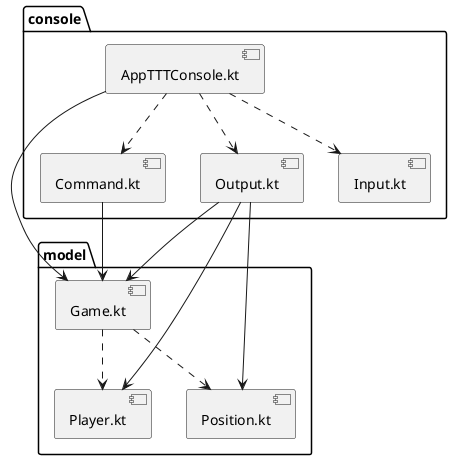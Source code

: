@startuml
'https://plantuml.com/component-diagram


package "console" {
    [AppTTTConsole.kt]
    [Command.kt]
    [Input.kt]
    [Output.kt]

    [AppTTTConsole.kt] ..> [Command.kt]
    [AppTTTConsole.kt] ..> [Input.kt]
    [AppTTTConsole.kt] ..> [Output.kt]
}

package "model" {
    [Game.kt]
    [Player.kt]
    [Position.kt]
    [Game.kt] ..> [Player.kt]
    [Game.kt] ..> [Position.kt]
}

[AppTTTConsole.kt] --> [Game.kt]
[Output.kt] --> [Position.kt]
[Command.kt] --> [Game.kt]
[Output.kt] --> [Game.kt]
[Output.kt] --> [Player.kt]


@enduml